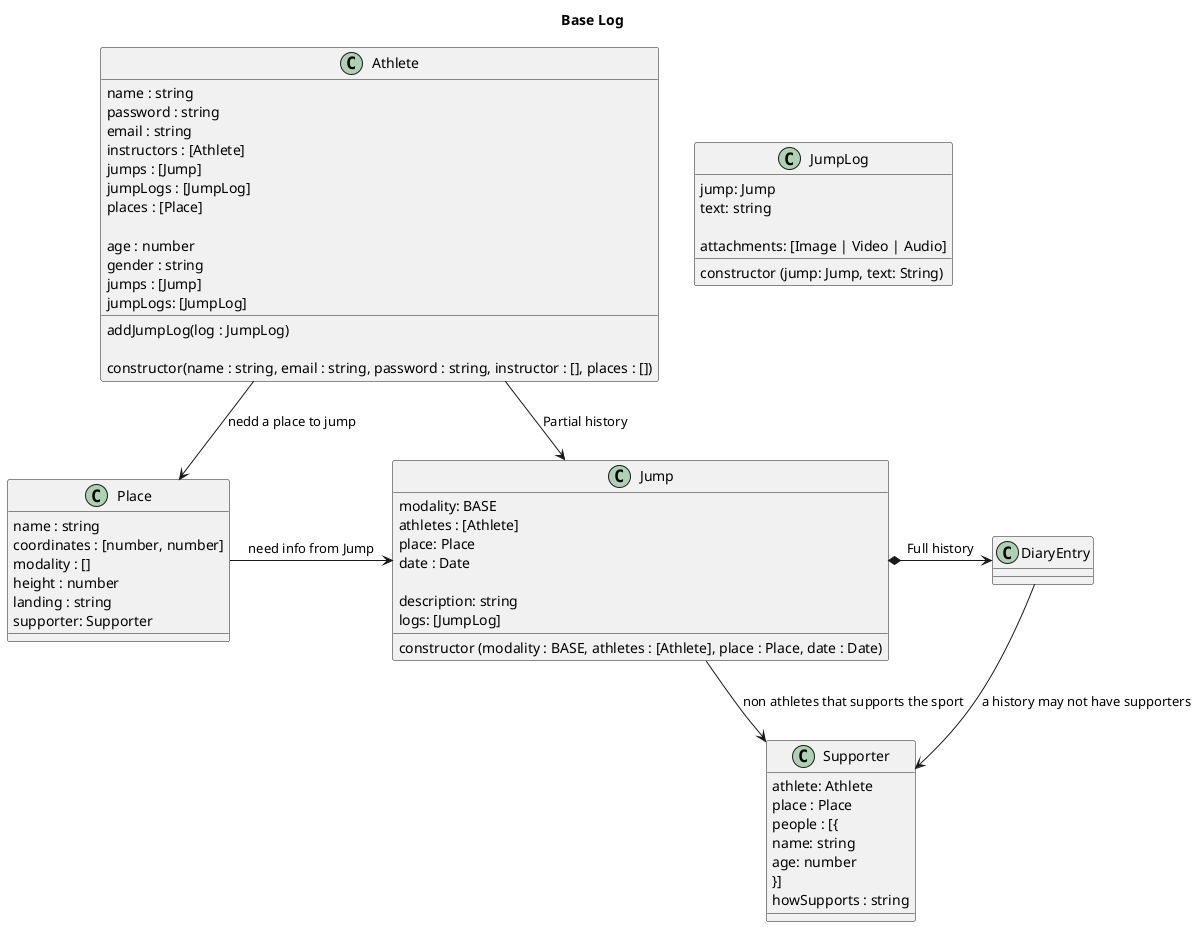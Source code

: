 @startuml Base Log
Title Base Log

class Athlete {
name : string
password : string
email : string
instructors : [Athlete]
jumps : [Jump]
jumpLogs : [JumpLog]
places : [Place]

age : number
gender : string
' record of the jumps user did, has more than 1 log
jumps : [Jump]
' my unique jumps logs
jumpLogs: [JumpLog]

addJumpLog(log : JumpLog)

constructor(name : string, email : string, password : string, instructor : [], places : [])
}

class Jump {
' addJump(Jump)
' Verify: if that place exists
' Verify: if you are linked in date and place with a Jump
modality: BASE
athletes : [Athlete]
place: Place
date : Date

' this is a sinopse
description: string
logs: [JumpLog]

constructor (modality : BASE, athletes : [Athlete], place : Place, date : Date)
}

class JumpLog {
jump: Jump
' this is the full history text
text: string

attachments: [Image | Video | Audio]

constructor (jump: Jump, text: String)
}

class Place {
name : string
coordinates : [number, number]
modality : []
height : number
landing : string
supporter: Supporter
'add child: exitPoint
}

'non Athletes that supports the sport
class Supporter {
' a supporter can associate with a place or a person
athlete: Athlete
place : Place
people : [{
  name: string
  age: number
}]
howSupports : string
}

' Head *- Hand : composition
' Parent o-- IndependentChild : agregation
' Need --> Use : association

Athlete --> Place : nedd a place to jump
Athlete -> Jump : Partial history

Place -> Jump : need info from Jump
Jump *-> DiaryEntry : Full history
Jump --> Supporter : non athletes that supports the sport
DiaryEntry --> Supporter : a history may not have supporters

@enduml



